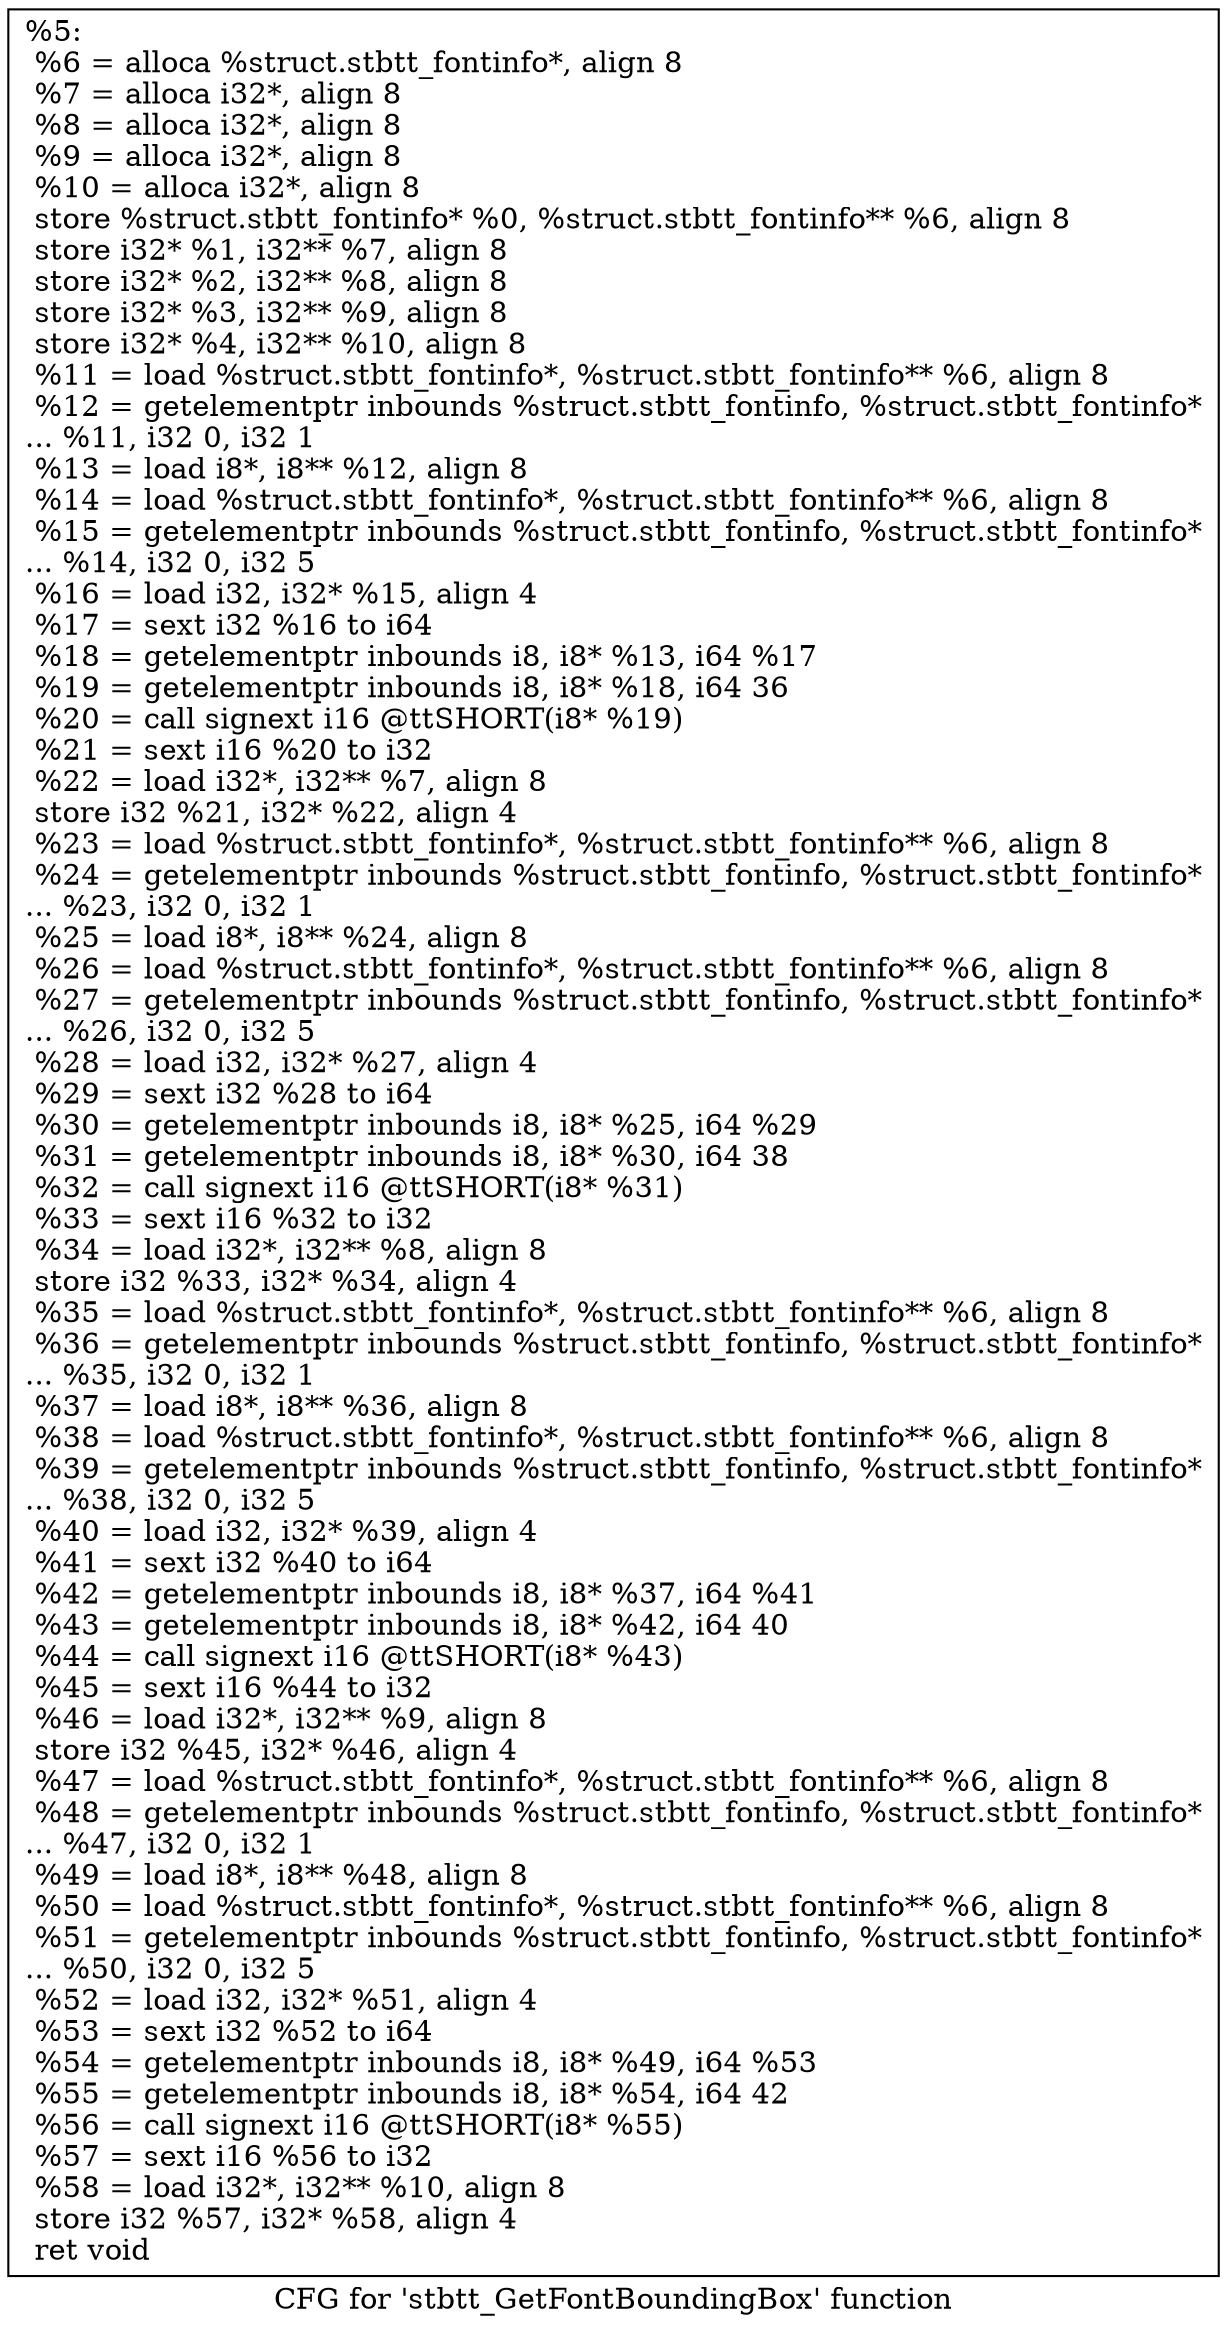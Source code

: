 digraph "CFG for 'stbtt_GetFontBoundingBox' function" {
	label="CFG for 'stbtt_GetFontBoundingBox' function";

	Node0x2a0f9d0 [shape=record,label="{%5:\l  %6 = alloca %struct.stbtt_fontinfo*, align 8\l  %7 = alloca i32*, align 8\l  %8 = alloca i32*, align 8\l  %9 = alloca i32*, align 8\l  %10 = alloca i32*, align 8\l  store %struct.stbtt_fontinfo* %0, %struct.stbtt_fontinfo** %6, align 8\l  store i32* %1, i32** %7, align 8\l  store i32* %2, i32** %8, align 8\l  store i32* %3, i32** %9, align 8\l  store i32* %4, i32** %10, align 8\l  %11 = load %struct.stbtt_fontinfo*, %struct.stbtt_fontinfo** %6, align 8\l  %12 = getelementptr inbounds %struct.stbtt_fontinfo, %struct.stbtt_fontinfo*\l... %11, i32 0, i32 1\l  %13 = load i8*, i8** %12, align 8\l  %14 = load %struct.stbtt_fontinfo*, %struct.stbtt_fontinfo** %6, align 8\l  %15 = getelementptr inbounds %struct.stbtt_fontinfo, %struct.stbtt_fontinfo*\l... %14, i32 0, i32 5\l  %16 = load i32, i32* %15, align 4\l  %17 = sext i32 %16 to i64\l  %18 = getelementptr inbounds i8, i8* %13, i64 %17\l  %19 = getelementptr inbounds i8, i8* %18, i64 36\l  %20 = call signext i16 @ttSHORT(i8* %19)\l  %21 = sext i16 %20 to i32\l  %22 = load i32*, i32** %7, align 8\l  store i32 %21, i32* %22, align 4\l  %23 = load %struct.stbtt_fontinfo*, %struct.stbtt_fontinfo** %6, align 8\l  %24 = getelementptr inbounds %struct.stbtt_fontinfo, %struct.stbtt_fontinfo*\l... %23, i32 0, i32 1\l  %25 = load i8*, i8** %24, align 8\l  %26 = load %struct.stbtt_fontinfo*, %struct.stbtt_fontinfo** %6, align 8\l  %27 = getelementptr inbounds %struct.stbtt_fontinfo, %struct.stbtt_fontinfo*\l... %26, i32 0, i32 5\l  %28 = load i32, i32* %27, align 4\l  %29 = sext i32 %28 to i64\l  %30 = getelementptr inbounds i8, i8* %25, i64 %29\l  %31 = getelementptr inbounds i8, i8* %30, i64 38\l  %32 = call signext i16 @ttSHORT(i8* %31)\l  %33 = sext i16 %32 to i32\l  %34 = load i32*, i32** %8, align 8\l  store i32 %33, i32* %34, align 4\l  %35 = load %struct.stbtt_fontinfo*, %struct.stbtt_fontinfo** %6, align 8\l  %36 = getelementptr inbounds %struct.stbtt_fontinfo, %struct.stbtt_fontinfo*\l... %35, i32 0, i32 1\l  %37 = load i8*, i8** %36, align 8\l  %38 = load %struct.stbtt_fontinfo*, %struct.stbtt_fontinfo** %6, align 8\l  %39 = getelementptr inbounds %struct.stbtt_fontinfo, %struct.stbtt_fontinfo*\l... %38, i32 0, i32 5\l  %40 = load i32, i32* %39, align 4\l  %41 = sext i32 %40 to i64\l  %42 = getelementptr inbounds i8, i8* %37, i64 %41\l  %43 = getelementptr inbounds i8, i8* %42, i64 40\l  %44 = call signext i16 @ttSHORT(i8* %43)\l  %45 = sext i16 %44 to i32\l  %46 = load i32*, i32** %9, align 8\l  store i32 %45, i32* %46, align 4\l  %47 = load %struct.stbtt_fontinfo*, %struct.stbtt_fontinfo** %6, align 8\l  %48 = getelementptr inbounds %struct.stbtt_fontinfo, %struct.stbtt_fontinfo*\l... %47, i32 0, i32 1\l  %49 = load i8*, i8** %48, align 8\l  %50 = load %struct.stbtt_fontinfo*, %struct.stbtt_fontinfo** %6, align 8\l  %51 = getelementptr inbounds %struct.stbtt_fontinfo, %struct.stbtt_fontinfo*\l... %50, i32 0, i32 5\l  %52 = load i32, i32* %51, align 4\l  %53 = sext i32 %52 to i64\l  %54 = getelementptr inbounds i8, i8* %49, i64 %53\l  %55 = getelementptr inbounds i8, i8* %54, i64 42\l  %56 = call signext i16 @ttSHORT(i8* %55)\l  %57 = sext i16 %56 to i32\l  %58 = load i32*, i32** %10, align 8\l  store i32 %57, i32* %58, align 4\l  ret void\l}"];
}
